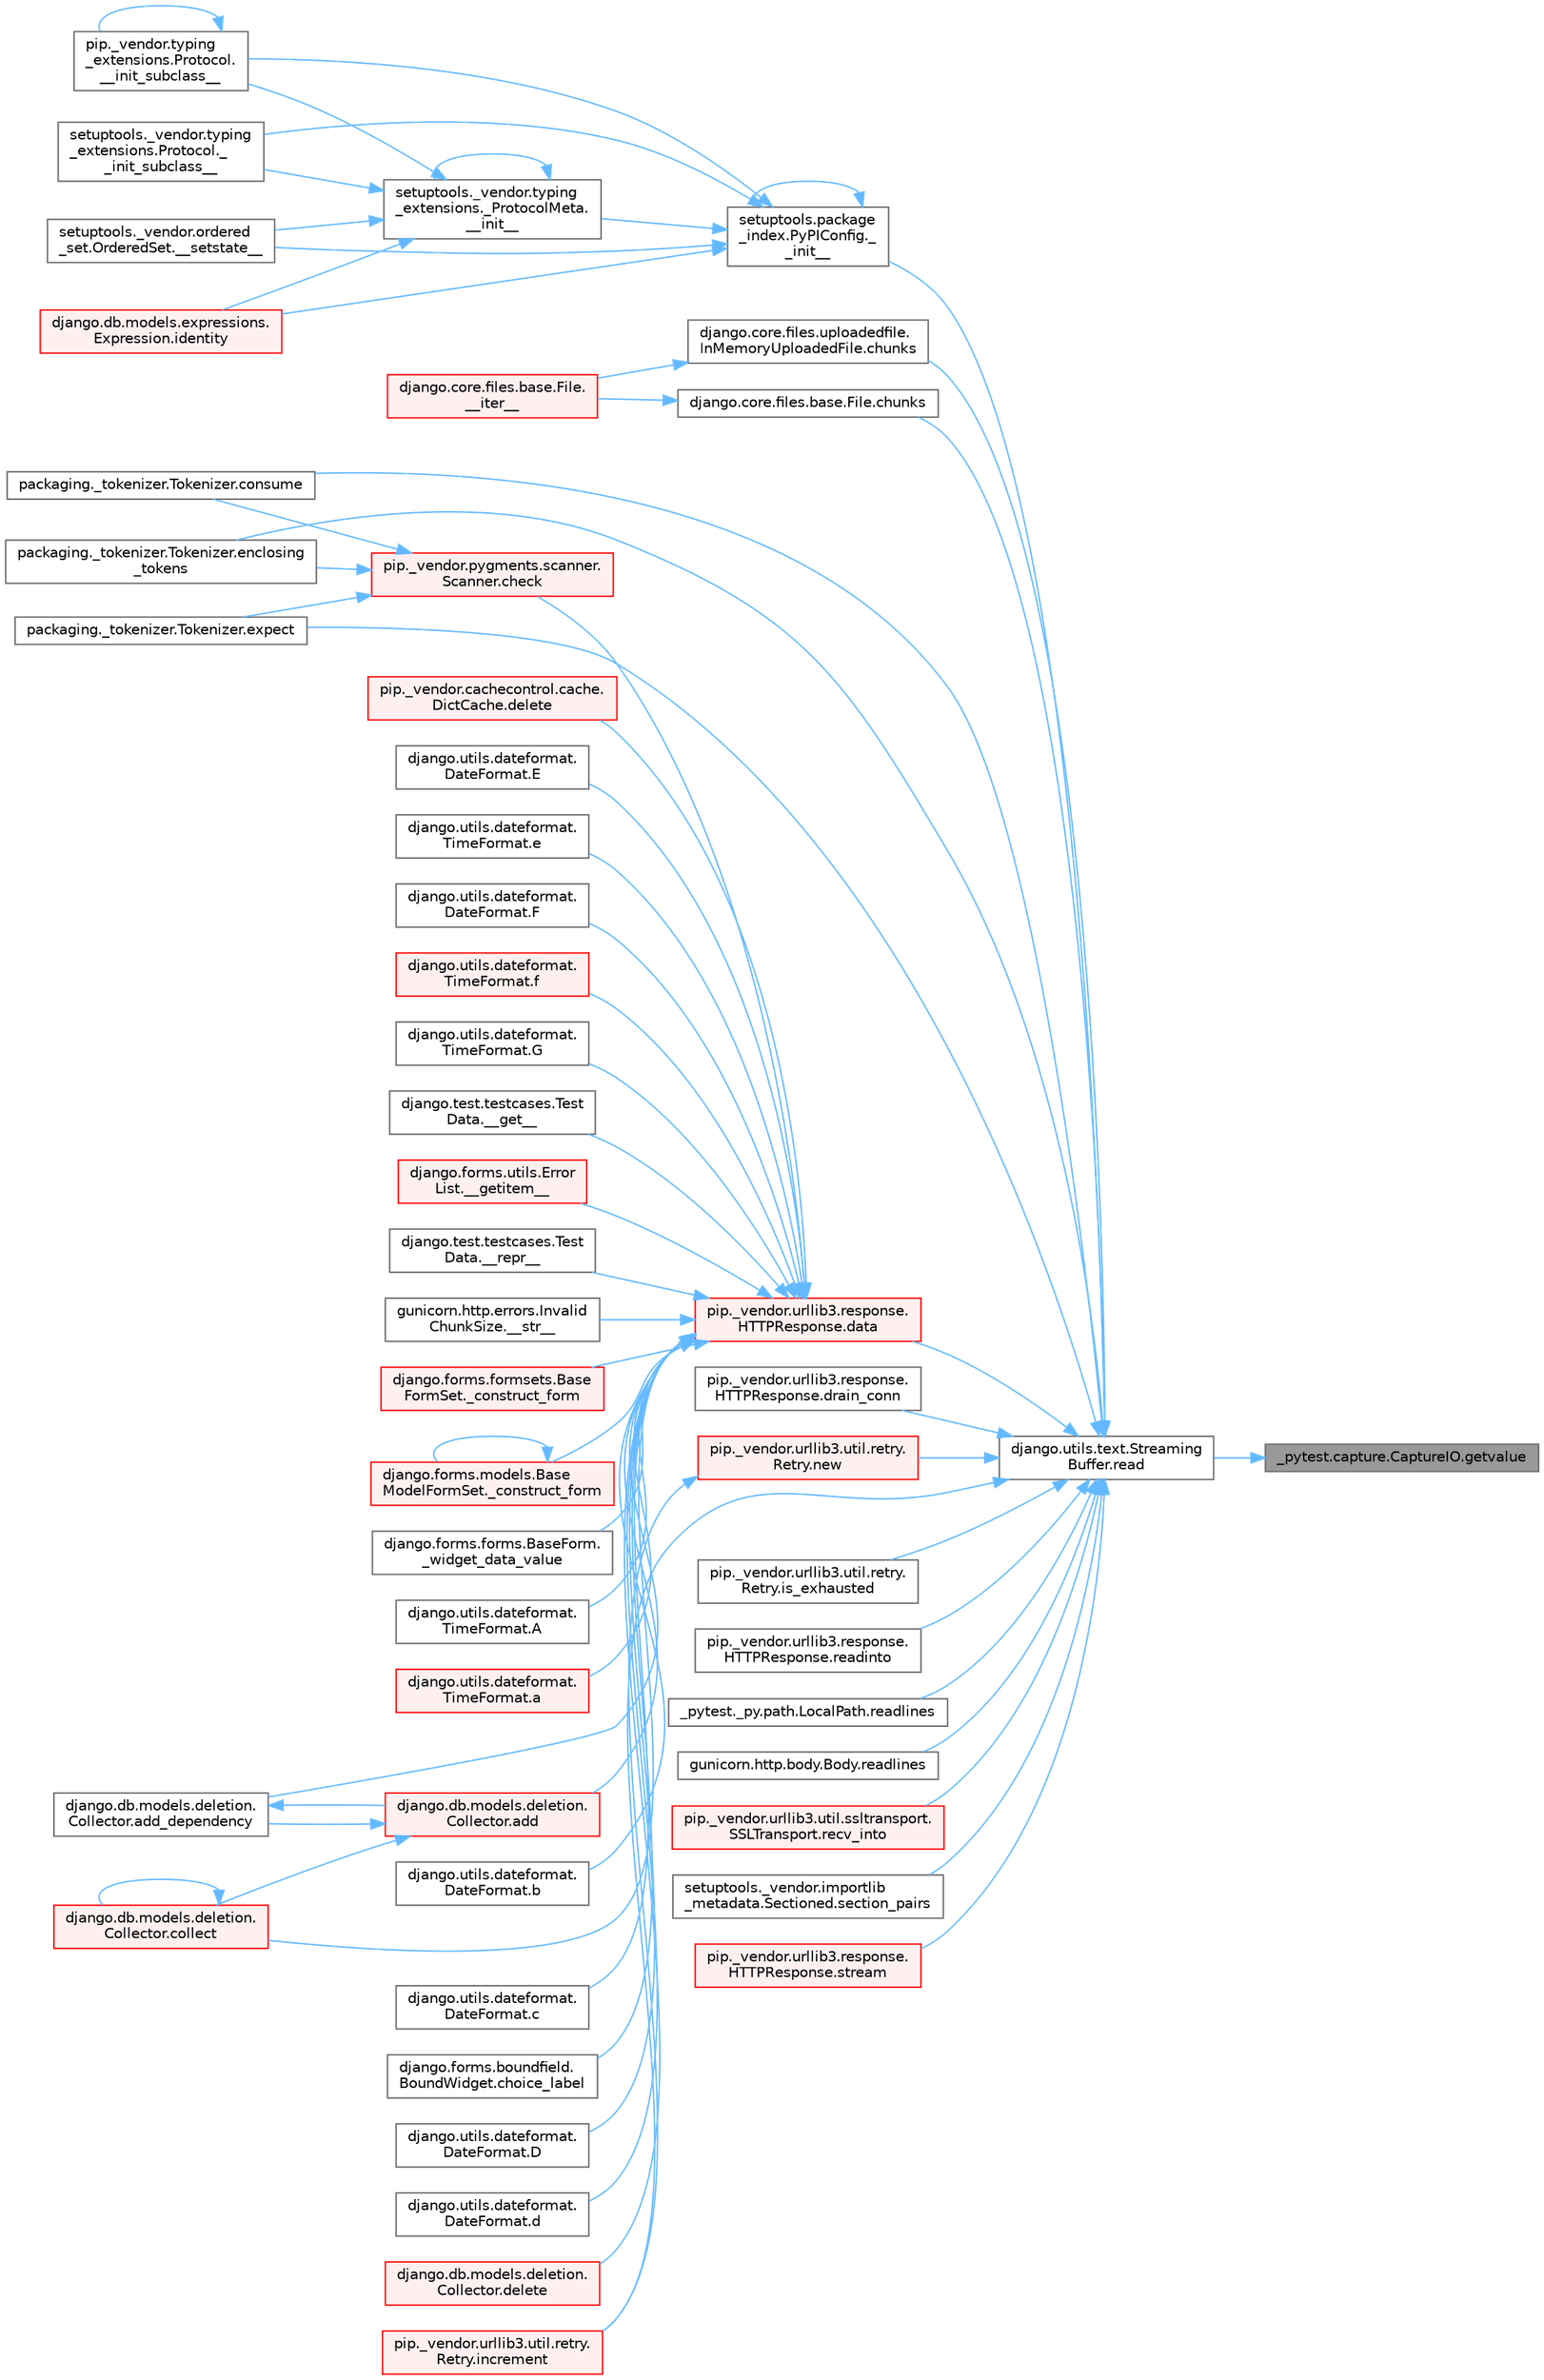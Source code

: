 digraph "_pytest.capture.CaptureIO.getvalue"
{
 // LATEX_PDF_SIZE
  bgcolor="transparent";
  edge [fontname=Helvetica,fontsize=10,labelfontname=Helvetica,labelfontsize=10];
  node [fontname=Helvetica,fontsize=10,shape=box,height=0.2,width=0.4];
  rankdir="RL";
  Node1 [id="Node000001",label="_pytest.capture.CaptureIO.getvalue",height=0.2,width=0.4,color="gray40", fillcolor="grey60", style="filled", fontcolor="black",tooltip=" "];
  Node1 -> Node2 [id="edge1_Node000001_Node000002",dir="back",color="steelblue1",style="solid",tooltip=" "];
  Node2 [id="Node000002",label="django.utils.text.Streaming\lBuffer.read",height=0.2,width=0.4,color="grey40", fillcolor="white", style="filled",URL="$classdjango_1_1utils_1_1text_1_1_streaming_buffer.html#a0d8c76cbb45b290915e65a79dabe0d7b",tooltip=" "];
  Node2 -> Node3 [id="edge2_Node000002_Node000003",dir="back",color="steelblue1",style="solid",tooltip=" "];
  Node3 [id="Node000003",label="setuptools.package\l_index.PyPIConfig._\l_init__",height=0.2,width=0.4,color="grey40", fillcolor="white", style="filled",URL="$classsetuptools_1_1package__index_1_1_py_p_i_config.html#aaaf43ad63ae6fe8ffed0e48774e437b6",tooltip=" "];
  Node3 -> Node4 [id="edge3_Node000003_Node000004",dir="back",color="steelblue1",style="solid",tooltip=" "];
  Node4 [id="Node000004",label="setuptools._vendor.typing\l_extensions._ProtocolMeta.\l__init__",height=0.2,width=0.4,color="grey40", fillcolor="white", style="filled",URL="$classsetuptools_1_1__vendor_1_1typing__extensions_1_1___protocol_meta.html#a7bbaff8ac6d19534b46bca363ee0b43a",tooltip=" "];
  Node4 -> Node4 [id="edge4_Node000004_Node000004",dir="back",color="steelblue1",style="solid",tooltip=" "];
  Node4 -> Node5 [id="edge5_Node000004_Node000005",dir="back",color="steelblue1",style="solid",tooltip=" "];
  Node5 [id="Node000005",label="pip._vendor.typing\l_extensions.Protocol.\l__init_subclass__",height=0.2,width=0.4,color="grey40", fillcolor="white", style="filled",URL="$classpip_1_1__vendor_1_1typing__extensions_1_1_protocol.html#a2916efc86cebb8aba6deb7fd30b33988",tooltip=" "];
  Node5 -> Node5 [id="edge6_Node000005_Node000005",dir="back",color="steelblue1",style="solid",tooltip=" "];
  Node4 -> Node6 [id="edge7_Node000004_Node000006",dir="back",color="steelblue1",style="solid",tooltip=" "];
  Node6 [id="Node000006",label="setuptools._vendor.typing\l_extensions.Protocol._\l_init_subclass__",height=0.2,width=0.4,color="grey40", fillcolor="white", style="filled",URL="$classsetuptools_1_1__vendor_1_1typing__extensions_1_1_protocol.html#ac6cbebc092a4724ab3704c5334059874",tooltip=" "];
  Node4 -> Node7 [id="edge8_Node000004_Node000007",dir="back",color="steelblue1",style="solid",tooltip=" "];
  Node7 [id="Node000007",label="setuptools._vendor.ordered\l_set.OrderedSet.__setstate__",height=0.2,width=0.4,color="grey40", fillcolor="white", style="filled",URL="$classsetuptools_1_1__vendor_1_1ordered__set_1_1_ordered_set.html#aa7f7de9d987829525d06db565fe1b4a1",tooltip=" "];
  Node4 -> Node8 [id="edge9_Node000004_Node000008",dir="back",color="steelblue1",style="solid",tooltip=" "];
  Node8 [id="Node000008",label="django.db.models.expressions.\lExpression.identity",height=0.2,width=0.4,color="red", fillcolor="#FFF0F0", style="filled",URL="$classdjango_1_1db_1_1models_1_1expressions_1_1_expression.html#a10048810b5eb8641acf3bc150731b925",tooltip=" "];
  Node3 -> Node3 [id="edge10_Node000003_Node000003",dir="back",color="steelblue1",style="solid",tooltip=" "];
  Node3 -> Node5 [id="edge11_Node000003_Node000005",dir="back",color="steelblue1",style="solid",tooltip=" "];
  Node3 -> Node6 [id="edge12_Node000003_Node000006",dir="back",color="steelblue1",style="solid",tooltip=" "];
  Node3 -> Node7 [id="edge13_Node000003_Node000007",dir="back",color="steelblue1",style="solid",tooltip=" "];
  Node3 -> Node8 [id="edge14_Node000003_Node000008",dir="back",color="steelblue1",style="solid",tooltip=" "];
  Node2 -> Node35 [id="edge15_Node000002_Node000035",dir="back",color="steelblue1",style="solid",tooltip=" "];
  Node35 [id="Node000035",label="django.core.files.base.File.chunks",height=0.2,width=0.4,color="grey40", fillcolor="white", style="filled",URL="$classdjango_1_1core_1_1files_1_1base_1_1_file.html#ad17ccdad55ee2a18e7b9e3911ee8ebcb",tooltip=" "];
  Node35 -> Node36 [id="edge16_Node000035_Node000036",dir="back",color="steelblue1",style="solid",tooltip=" "];
  Node36 [id="Node000036",label="django.core.files.base.File.\l__iter__",height=0.2,width=0.4,color="red", fillcolor="#FFF0F0", style="filled",URL="$classdjango_1_1core_1_1files_1_1base_1_1_file.html#a94e9f6e2b4daf2db37d08c11ec8a4a7e",tooltip=" "];
  Node2 -> Node39 [id="edge17_Node000002_Node000039",dir="back",color="steelblue1",style="solid",tooltip=" "];
  Node39 [id="Node000039",label="django.core.files.uploadedfile.\lInMemoryUploadedFile.chunks",height=0.2,width=0.4,color="grey40", fillcolor="white", style="filled",URL="$classdjango_1_1core_1_1files_1_1uploadedfile_1_1_in_memory_uploaded_file.html#adc0e015945bc5d33673ec1d0f2b73074",tooltip=" "];
  Node39 -> Node36 [id="edge18_Node000039_Node000036",dir="back",color="steelblue1",style="solid",tooltip=" "];
  Node2 -> Node40 [id="edge19_Node000002_Node000040",dir="back",color="steelblue1",style="solid",tooltip=" "];
  Node40 [id="Node000040",label="packaging._tokenizer.Tokenizer.consume",height=0.2,width=0.4,color="grey40", fillcolor="white", style="filled",URL="$classpackaging_1_1__tokenizer_1_1_tokenizer.html#aff74eaccaae690982aaaba5cb9a4d051",tooltip=" "];
  Node2 -> Node41 [id="edge20_Node000002_Node000041",dir="back",color="steelblue1",style="solid",tooltip=" "];
  Node41 [id="Node000041",label="pip._vendor.urllib3.response.\lHTTPResponse.data",height=0.2,width=0.4,color="red", fillcolor="#FFF0F0", style="filled",URL="$classpip_1_1__vendor_1_1urllib3_1_1response_1_1_h_t_t_p_response.html#abf3c538704803faf453331b0031f3bdd",tooltip=" "];
  Node41 -> Node42 [id="edge21_Node000041_Node000042",dir="back",color="steelblue1",style="solid",tooltip=" "];
  Node42 [id="Node000042",label="django.test.testcases.Test\lData.__get__",height=0.2,width=0.4,color="grey40", fillcolor="white", style="filled",URL="$classdjango_1_1test_1_1testcases_1_1_test_data.html#a6b90c1a9262cf266d34b5e5faa257454",tooltip=" "];
  Node41 -> Node43 [id="edge22_Node000041_Node000043",dir="back",color="steelblue1",style="solid",tooltip=" "];
  Node43 [id="Node000043",label="django.forms.utils.Error\lList.__getitem__",height=0.2,width=0.4,color="red", fillcolor="#FFF0F0", style="filled",URL="$classdjango_1_1forms_1_1utils_1_1_error_list.html#a2e2a77de3202d50ed650ac677fc03b24",tooltip=" "];
  Node41 -> Node104 [id="edge23_Node000041_Node000104",dir="back",color="steelblue1",style="solid",tooltip=" "];
  Node104 [id="Node000104",label="django.test.testcases.Test\lData.__repr__",height=0.2,width=0.4,color="grey40", fillcolor="white", style="filled",URL="$classdjango_1_1test_1_1testcases_1_1_test_data.html#afdff675b2003e7c32b6eccee739f936d",tooltip=" "];
  Node41 -> Node105 [id="edge24_Node000041_Node000105",dir="back",color="steelblue1",style="solid",tooltip=" "];
  Node105 [id="Node000105",label="gunicorn.http.errors.Invalid\lChunkSize.__str__",height=0.2,width=0.4,color="grey40", fillcolor="white", style="filled",URL="$classgunicorn_1_1http_1_1errors_1_1_invalid_chunk_size.html#ad3e2302a318e7c6532a3845dd0d9ab08",tooltip=" "];
  Node41 -> Node106 [id="edge25_Node000041_Node000106",dir="back",color="steelblue1",style="solid",tooltip=" "];
  Node106 [id="Node000106",label="django.forms.formsets.Base\lFormSet._construct_form",height=0.2,width=0.4,color="red", fillcolor="#FFF0F0", style="filled",URL="$classdjango_1_1forms_1_1formsets_1_1_base_form_set.html#a4a92b0779a5f5964325e73f9c8521fe8",tooltip=" "];
  Node41 -> Node1884 [id="edge26_Node000041_Node001884",dir="back",color="steelblue1",style="solid",tooltip=" "];
  Node1884 [id="Node001884",label="django.forms.models.Base\lModelFormSet._construct_form",height=0.2,width=0.4,color="red", fillcolor="#FFF0F0", style="filled",URL="$classdjango_1_1forms_1_1models_1_1_base_model_form_set.html#a2318f52c4f2963f7674c8e15e2f3c324",tooltip=" "];
  Node1884 -> Node1884 [id="edge27_Node001884_Node001884",dir="back",color="steelblue1",style="solid",tooltip=" "];
  Node41 -> Node663 [id="edge28_Node000041_Node000663",dir="back",color="steelblue1",style="solid",tooltip=" "];
  Node663 [id="Node000663",label="django.forms.forms.BaseForm.\l_widget_data_value",height=0.2,width=0.4,color="grey40", fillcolor="white", style="filled",URL="$classdjango_1_1forms_1_1forms_1_1_base_form.html#a237e69a267c76deaa1f2bb226b221391",tooltip=" "];
  Node41 -> Node2530 [id="edge29_Node000041_Node002530",dir="back",color="steelblue1",style="solid",tooltip=" "];
  Node2530 [id="Node002530",label="django.utils.dateformat.\lTimeFormat.A",height=0.2,width=0.4,color="grey40", fillcolor="white", style="filled",URL="$classdjango_1_1utils_1_1dateformat_1_1_time_format.html#a898c46892be32ae0b87cb43c4fae59be",tooltip=" "];
  Node41 -> Node2531 [id="edge30_Node000041_Node002531",dir="back",color="steelblue1",style="solid",tooltip=" "];
  Node2531 [id="Node002531",label="django.utils.dateformat.\lTimeFormat.a",height=0.2,width=0.4,color="red", fillcolor="#FFF0F0", style="filled",URL="$classdjango_1_1utils_1_1dateformat_1_1_time_format.html#a409404e03f8dee0ca4d78182bf1e0deb",tooltip=" "];
  Node41 -> Node2533 [id="edge31_Node000041_Node002533",dir="back",color="steelblue1",style="solid",tooltip=" "];
  Node2533 [id="Node002533",label="django.db.models.deletion.\lCollector.add",height=0.2,width=0.4,color="red", fillcolor="#FFF0F0", style="filled",URL="$classdjango_1_1db_1_1models_1_1deletion_1_1_collector.html#a92a25e9aef2930eb72e650f4e05abd18",tooltip=" "];
  Node2533 -> Node2534 [id="edge32_Node002533_Node002534",dir="back",color="steelblue1",style="solid",tooltip=" "];
  Node2534 [id="Node002534",label="django.db.models.deletion.\lCollector.add_dependency",height=0.2,width=0.4,color="grey40", fillcolor="white", style="filled",URL="$classdjango_1_1db_1_1models_1_1deletion_1_1_collector.html#a574d0f3a7a5934549fdb9a7db96db1ef",tooltip=" "];
  Node2534 -> Node2533 [id="edge33_Node002534_Node002533",dir="back",color="steelblue1",style="solid",tooltip=" "];
  Node2533 -> Node174 [id="edge34_Node002533_Node000174",dir="back",color="steelblue1",style="solid",tooltip=" "];
  Node174 [id="Node000174",label="django.db.models.deletion.\lCollector.collect",height=0.2,width=0.4,color="red", fillcolor="#FFF0F0", style="filled",URL="$classdjango_1_1db_1_1models_1_1deletion_1_1_collector.html#ae6d2a061dcb129755a51ced6ab45edad",tooltip=" "];
  Node174 -> Node174 [id="edge35_Node000174_Node000174",dir="back",color="steelblue1",style="solid",tooltip=" "];
  Node41 -> Node2534 [id="edge36_Node000041_Node002534",dir="back",color="steelblue1",style="solid",tooltip=" "];
  Node41 -> Node2536 [id="edge37_Node000041_Node002536",dir="back",color="steelblue1",style="solid",tooltip=" "];
  Node2536 [id="Node002536",label="django.utils.dateformat.\lDateFormat.b",height=0.2,width=0.4,color="grey40", fillcolor="white", style="filled",URL="$classdjango_1_1utils_1_1dateformat_1_1_date_format.html#a8633e29d9a65ad9829e32de99d9fcd34",tooltip=" "];
  Node41 -> Node2537 [id="edge38_Node000041_Node002537",dir="back",color="steelblue1",style="solid",tooltip=" "];
  Node2537 [id="Node002537",label="django.utils.dateformat.\lDateFormat.c",height=0.2,width=0.4,color="grey40", fillcolor="white", style="filled",URL="$classdjango_1_1utils_1_1dateformat_1_1_date_format.html#ad2ca67d40b05e991817ddd607214eae0",tooltip=" "];
  Node41 -> Node2538 [id="edge39_Node000041_Node002538",dir="back",color="steelblue1",style="solid",tooltip=" "];
  Node2538 [id="Node002538",label="pip._vendor.pygments.scanner.\lScanner.check",height=0.2,width=0.4,color="red", fillcolor="#FFF0F0", style="filled",URL="$classpip_1_1__vendor_1_1pygments_1_1scanner_1_1_scanner.html#a40f26bfe3c57607db66676e8a797a62b",tooltip=" "];
  Node2538 -> Node40 [id="edge40_Node002538_Node000040",dir="back",color="steelblue1",style="solid",tooltip=" "];
  Node2538 -> Node744 [id="edge41_Node002538_Node000744",dir="back",color="steelblue1",style="solid",tooltip=" "];
  Node744 [id="Node000744",label="packaging._tokenizer.Tokenizer.enclosing\l_tokens",height=0.2,width=0.4,color="grey40", fillcolor="white", style="filled",URL="$classpackaging_1_1__tokenizer_1_1_tokenizer.html#a27f8cfa7a5ed91e0cba1923b9b18da3d",tooltip=" "];
  Node2538 -> Node745 [id="edge42_Node002538_Node000745",dir="back",color="steelblue1",style="solid",tooltip=" "];
  Node745 [id="Node000745",label="packaging._tokenizer.Tokenizer.expect",height=0.2,width=0.4,color="grey40", fillcolor="white", style="filled",URL="$classpackaging_1_1__tokenizer_1_1_tokenizer.html#a151b21b99f387eddd422cd0dcf2064dd",tooltip=" "];
  Node41 -> Node2539 [id="edge43_Node000041_Node002539",dir="back",color="steelblue1",style="solid",tooltip=" "];
  Node2539 [id="Node002539",label="django.forms.boundfield.\lBoundWidget.choice_label",height=0.2,width=0.4,color="grey40", fillcolor="white", style="filled",URL="$classdjango_1_1forms_1_1boundfield_1_1_bound_widget.html#a3aec5525486682881c34e1a1ba2a05de",tooltip=" "];
  Node41 -> Node174 [id="edge44_Node000041_Node000174",dir="back",color="steelblue1",style="solid",tooltip=" "];
  Node41 -> Node2540 [id="edge45_Node000041_Node002540",dir="back",color="steelblue1",style="solid",tooltip=" "];
  Node2540 [id="Node002540",label="django.utils.dateformat.\lDateFormat.D",height=0.2,width=0.4,color="grey40", fillcolor="white", style="filled",URL="$classdjango_1_1utils_1_1dateformat_1_1_date_format.html#a002850f733cf8c0a562121f6e228aeb3",tooltip=" "];
  Node41 -> Node2541 [id="edge46_Node000041_Node002541",dir="back",color="steelblue1",style="solid",tooltip=" "];
  Node2541 [id="Node002541",label="django.utils.dateformat.\lDateFormat.d",height=0.2,width=0.4,color="grey40", fillcolor="white", style="filled",URL="$classdjango_1_1utils_1_1dateformat_1_1_date_format.html#a27935d9f37aa434dfb53a482b3bfeefb",tooltip=" "];
  Node41 -> Node2542 [id="edge47_Node000041_Node002542",dir="back",color="steelblue1",style="solid",tooltip=" "];
  Node2542 [id="Node002542",label="django.db.models.deletion.\lCollector.delete",height=0.2,width=0.4,color="red", fillcolor="#FFF0F0", style="filled",URL="$classdjango_1_1db_1_1models_1_1deletion_1_1_collector.html#aabaf91f3931f344113179c2f8f94686b",tooltip=" "];
  Node41 -> Node2543 [id="edge48_Node000041_Node002543",dir="back",color="steelblue1",style="solid",tooltip=" "];
  Node2543 [id="Node002543",label="pip._vendor.cachecontrol.cache.\lDictCache.delete",height=0.2,width=0.4,color="red", fillcolor="#FFF0F0", style="filled",URL="$classpip_1_1__vendor_1_1cachecontrol_1_1cache_1_1_dict_cache.html#a3066e8b602136e391823cc137becf98f",tooltip=" "];
  Node41 -> Node2544 [id="edge49_Node000041_Node002544",dir="back",color="steelblue1",style="solid",tooltip=" "];
  Node2544 [id="Node002544",label="django.utils.dateformat.\lDateFormat.E",height=0.2,width=0.4,color="grey40", fillcolor="white", style="filled",URL="$classdjango_1_1utils_1_1dateformat_1_1_date_format.html#a1d0e9537525e4a97c5ca77c88ac613b1",tooltip=" "];
  Node41 -> Node2545 [id="edge50_Node000041_Node002545",dir="back",color="steelblue1",style="solid",tooltip=" "];
  Node2545 [id="Node002545",label="django.utils.dateformat.\lTimeFormat.e",height=0.2,width=0.4,color="grey40", fillcolor="white", style="filled",URL="$classdjango_1_1utils_1_1dateformat_1_1_time_format.html#a1e085c601b57598b92250dab62e813b3",tooltip=" "];
  Node41 -> Node2546 [id="edge51_Node000041_Node002546",dir="back",color="steelblue1",style="solid",tooltip=" "];
  Node2546 [id="Node002546",label="django.utils.dateformat.\lDateFormat.F",height=0.2,width=0.4,color="grey40", fillcolor="white", style="filled",URL="$classdjango_1_1utils_1_1dateformat_1_1_date_format.html#a2e04f958eaa2f257de9b87aa65104e3a",tooltip=" "];
  Node41 -> Node2547 [id="edge52_Node000041_Node002547",dir="back",color="steelblue1",style="solid",tooltip=" "];
  Node2547 [id="Node002547",label="django.utils.dateformat.\lTimeFormat.f",height=0.2,width=0.4,color="red", fillcolor="#FFF0F0", style="filled",URL="$classdjango_1_1utils_1_1dateformat_1_1_time_format.html#a917dbc4f3103e5d9dd416fce475b48a8",tooltip=" "];
  Node41 -> Node2573 [id="edge53_Node000041_Node002573",dir="back",color="steelblue1",style="solid",tooltip=" "];
  Node2573 [id="Node002573",label="django.utils.dateformat.\lTimeFormat.G",height=0.2,width=0.4,color="grey40", fillcolor="white", style="filled",URL="$classdjango_1_1utils_1_1dateformat_1_1_time_format.html#a6f5d8732bf3ac17b56a2e87de3c9e367",tooltip=" "];
  Node2 -> Node743 [id="edge54_Node000002_Node000743",dir="back",color="steelblue1",style="solid",tooltip=" "];
  Node743 [id="Node000743",label="pip._vendor.urllib3.response.\lHTTPResponse.drain_conn",height=0.2,width=0.4,color="grey40", fillcolor="white", style="filled",URL="$classpip_1_1__vendor_1_1urllib3_1_1response_1_1_h_t_t_p_response.html#ad5ca98b71fbb5094f5db062b07b26eb1",tooltip=" "];
  Node2 -> Node744 [id="edge55_Node000002_Node000744",dir="back",color="steelblue1",style="solid",tooltip=" "];
  Node2 -> Node745 [id="edge56_Node000002_Node000745",dir="back",color="steelblue1",style="solid",tooltip=" "];
  Node2 -> Node465 [id="edge57_Node000002_Node000465",dir="back",color="steelblue1",style="solid",tooltip=" "];
  Node465 [id="Node000465",label="pip._vendor.urllib3.util.retry.\lRetry.increment",height=0.2,width=0.4,color="red", fillcolor="#FFF0F0", style="filled",URL="$classpip_1_1__vendor_1_1urllib3_1_1util_1_1retry_1_1_retry.html#a88dd993ccb2ef4b2bfa9ad0571374b12",tooltip=" "];
  Node2 -> Node746 [id="edge58_Node000002_Node000746",dir="back",color="steelblue1",style="solid",tooltip=" "];
  Node746 [id="Node000746",label="pip._vendor.urllib3.util.retry.\lRetry.is_exhausted",height=0.2,width=0.4,color="grey40", fillcolor="white", style="filled",URL="$classpip_1_1__vendor_1_1urllib3_1_1util_1_1retry_1_1_retry.html#ad8d42bd72e35f497daf9a0359560969d",tooltip=" "];
  Node2 -> Node747 [id="edge59_Node000002_Node000747",dir="back",color="steelblue1",style="solid",tooltip=" "];
  Node747 [id="Node000747",label="pip._vendor.urllib3.util.retry.\lRetry.new",height=0.2,width=0.4,color="red", fillcolor="#FFF0F0", style="filled",URL="$classpip_1_1__vendor_1_1urllib3_1_1util_1_1retry_1_1_retry.html#ab806585412b9d9b3c0d882fb4bd8d3c0",tooltip=" "];
  Node747 -> Node465 [id="edge60_Node000747_Node000465",dir="back",color="steelblue1",style="solid",tooltip=" "];
  Node2 -> Node776 [id="edge61_Node000002_Node000776",dir="back",color="steelblue1",style="solid",tooltip=" "];
  Node776 [id="Node000776",label="pip._vendor.urllib3.response.\lHTTPResponse.readinto",height=0.2,width=0.4,color="grey40", fillcolor="white", style="filled",URL="$classpip_1_1__vendor_1_1urllib3_1_1response_1_1_h_t_t_p_response.html#a0988b6687696efed2e04f897eab47ac4",tooltip=" "];
  Node2 -> Node777 [id="edge62_Node000002_Node000777",dir="back",color="steelblue1",style="solid",tooltip=" "];
  Node777 [id="Node000777",label="_pytest._py.path.LocalPath.readlines",height=0.2,width=0.4,color="grey40", fillcolor="white", style="filled",URL="$class__pytest_1_1__py_1_1path_1_1_local_path.html#ab4ae86092b85919c6d43e793d049c3b3",tooltip=" "];
  Node2 -> Node778 [id="edge63_Node000002_Node000778",dir="back",color="steelblue1",style="solid",tooltip=" "];
  Node778 [id="Node000778",label="gunicorn.http.body.Body.readlines",height=0.2,width=0.4,color="grey40", fillcolor="white", style="filled",URL="$classgunicorn_1_1http_1_1body_1_1_body.html#adfec992d9fa8fbca15e35ea1ad4fae63",tooltip=" "];
  Node2 -> Node779 [id="edge64_Node000002_Node000779",dir="back",color="steelblue1",style="solid",tooltip=" "];
  Node779 [id="Node000779",label="pip._vendor.urllib3.util.ssltransport.\lSSLTransport.recv_into",height=0.2,width=0.4,color="red", fillcolor="#FFF0F0", style="filled",URL="$classpip_1_1__vendor_1_1urllib3_1_1util_1_1ssltransport_1_1_s_s_l_transport.html#a9d8da497d2fe869c1f3f9ad1de30fd0c",tooltip=" "];
  Node2 -> Node780 [id="edge65_Node000002_Node000780",dir="back",color="steelblue1",style="solid",tooltip=" "];
  Node780 [id="Node000780",label="setuptools._vendor.importlib\l_metadata.Sectioned.section_pairs",height=0.2,width=0.4,color="grey40", fillcolor="white", style="filled",URL="$classsetuptools_1_1__vendor_1_1importlib__metadata_1_1_sectioned.html#a1a649cd858c63bbcb2016883995ae6a7",tooltip=" "];
  Node2 -> Node185 [id="edge66_Node000002_Node000185",dir="back",color="steelblue1",style="solid",tooltip=" "];
  Node185 [id="Node000185",label="pip._vendor.urllib3.response.\lHTTPResponse.stream",height=0.2,width=0.4,color="red", fillcolor="#FFF0F0", style="filled",URL="$classpip_1_1__vendor_1_1urllib3_1_1response_1_1_h_t_t_p_response.html#a8d802b25f09dd341838a1d631ffc4f62",tooltip=" "];
}
